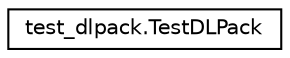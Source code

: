digraph "Graphical Class Hierarchy"
{
 // LATEX_PDF_SIZE
  edge [fontname="Helvetica",fontsize="10",labelfontname="Helvetica",labelfontsize="10"];
  node [fontname="Helvetica",fontsize="10",shape=record];
  rankdir="LR";
  Node0 [label="test_dlpack.TestDLPack",height=0.2,width=0.4,color="black", fillcolor="white", style="filled",URL="$classtest__dlpack_1_1TestDLPack.html",tooltip=" "];
}
